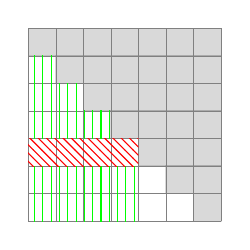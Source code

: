 % === Based On ===
% Geometric representation of the sum 1/4 + 1/16 + 1/64 + 1/256 + ...
% Author: Jimi Oke
% ================

\begin{tikzpicture}[scale=.35]\footnotesize
 \pgfmathsetmacro{\xone}{0}
 \pgfmathsetmacro{\xtwo}{7}
 \pgfmathsetmacro{\yone}{0}
 \pgfmathsetmacro{\ytwo}{7}

\begin{scope}<+->;
% grid
  \draw[step=1cm,gray,very thin] (\xone,\yone) grid (\xtwo,\ytwo);
\end{scope}

% function
\begin{scope}[thin,gray,opacity=.3]
  \filldraw (0,7) rectangle (7,6);
  \filldraw (1,6) rectangle (7,5);
  \filldraw (2,5) rectangle (7,4);
  \filldraw (3,4) rectangle (7,3);
  \filldraw (4,3) rectangle (7,2);
  \filldraw (5,2) rectangle (7,1);
  \filldraw (6,1) rectangle (7,0);
\end{scope}
\begin{scope}[pattern=vertical lines,pattern color=green]
  \fill (0,0) rectangle (4,2);
  \fill (0,3) rectangle (1,6);
  \fill (1,3) rectangle (2,5);
  \fill (2,3) rectangle (3,4);
\end{scope}
\begin{scope}[pattern=north west lines,pattern color=red]
  \fill (0,2) rectangle (4,3);
\end{scope}

\end{tikzpicture}
